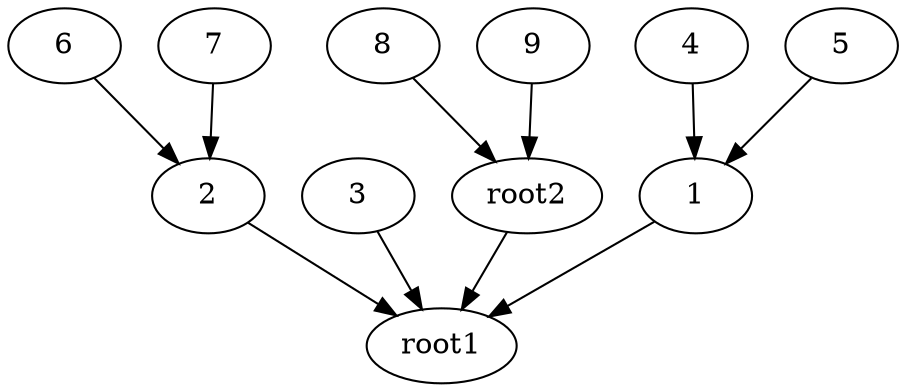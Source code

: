 digraph {
    1 -> root1
    2 -> root1
    3 -> root1
    4 -> 1
    5 -> 1
    6 -> 2
    7 -> 2

    root2 -> root1
    8 -> root2
    9 -> root2
}